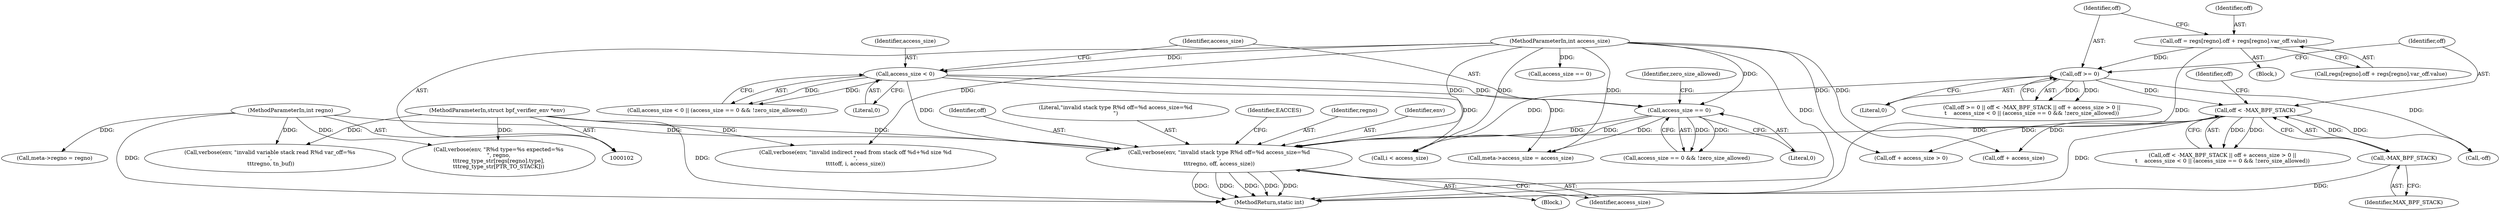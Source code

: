 digraph "0_linux_ea25f914dc164c8d56b36147ecc86bc65f83c469@pointer" {
"1000233" [label="(Call,verbose(env, \"invalid stack type R%d off=%d access_size=%d\n\",\n\t\t\tregno, off, access_size))"];
"1000103" [label="(MethodParameterIn,struct bpf_verifier_env *env)"];
"1000104" [label="(MethodParameterIn,int regno)"];
"1000208" [label="(Call,off >= 0)"];
"1000191" [label="(Call,off = regs[regno].off + regs[regno].var_off.value)"];
"1000212" [label="(Call,off < -MAX_BPF_STACK)"];
"1000214" [label="(Call,-MAX_BPF_STACK)"];
"1000227" [label="(Call,access_size == 0)"];
"1000223" [label="(Call,access_size < 0)"];
"1000105" [label="(MethodParameterIn,int access_size)"];
"1000337" [label="(MethodReturn,static int)"];
"1000226" [label="(Call,access_size == 0 && !zero_size_allowed)"];
"1000228" [label="(Identifier,access_size)"];
"1000138" [label="(Call,access_size == 0)"];
"1000237" [label="(Identifier,off)"];
"1000105" [label="(MethodParameterIn,int access_size)"];
"1000183" [label="(Call,verbose(env, \"invalid variable stack read R%d var_off=%s\n\",\n \t\t\tregno, tn_buf))"];
"1000235" [label="(Literal,\"invalid stack type R%d off=%d access_size=%d\n\")"];
"1000103" [label="(MethodParameterIn,struct bpf_verifier_env *env)"];
"1000108" [label="(Block,)"];
"1000227" [label="(Call,access_size == 0)"];
"1000251" [label="(Call,-off)"];
"1000270" [label="(Call,meta->access_size = access_size)"];
"1000223" [label="(Call,access_size < 0)"];
"1000192" [label="(Identifier,off)"];
"1000233" [label="(Call,verbose(env, \"invalid stack type R%d off=%d access_size=%d\n\",\n\t\t\tregno, off, access_size))"];
"1000219" [label="(Identifier,off)"];
"1000147" [label="(Call,verbose(env, \"R%d type=%s expected=%s\n\", regno,\n\t\t\treg_type_str[regs[regno].type],\n\t\t\treg_type_str[PTR_TO_STACK]))"];
"1000232" [label="(Block,)"];
"1000209" [label="(Identifier,off)"];
"1000275" [label="(Call,meta->regno = regno)"];
"1000222" [label="(Call,access_size < 0 || (access_size == 0 && !zero_size_allowed))"];
"1000229" [label="(Literal,0)"];
"1000211" [label="(Call,off < -MAX_BPF_STACK || off + access_size > 0 ||\n\t    access_size < 0 || (access_size == 0 && !zero_size_allowed))"];
"1000104" [label="(MethodParameterIn,int regno)"];
"1000193" [label="(Call,regs[regno].off + regs[regno].var_off.value)"];
"1000326" [label="(Call,verbose(env, \"invalid indirect read from stack off %d+%d size %d\n\",\n\t\t\t\toff, i, access_size))"];
"1000207" [label="(Call,off >= 0 || off < -MAX_BPF_STACK || off + access_size > 0 ||\n\t    access_size < 0 || (access_size == 0 && !zero_size_allowed))"];
"1000238" [label="(Identifier,access_size)"];
"1000225" [label="(Literal,0)"];
"1000241" [label="(Identifier,EACCES)"];
"1000231" [label="(Identifier,zero_size_allowed)"];
"1000212" [label="(Call,off < -MAX_BPF_STACK)"];
"1000214" [label="(Call,-MAX_BPF_STACK)"];
"1000236" [label="(Identifier,regno)"];
"1000234" [label="(Identifier,env)"];
"1000217" [label="(Call,off + access_size > 0)"];
"1000191" [label="(Call,off = regs[regno].off + regs[regno].var_off.value)"];
"1000224" [label="(Identifier,access_size)"];
"1000286" [label="(Call,i < access_size)"];
"1000208" [label="(Call,off >= 0)"];
"1000218" [label="(Call,off + access_size)"];
"1000213" [label="(Identifier,off)"];
"1000210" [label="(Literal,0)"];
"1000215" [label="(Identifier,MAX_BPF_STACK)"];
"1000233" -> "1000232"  [label="AST: "];
"1000233" -> "1000238"  [label="CFG: "];
"1000234" -> "1000233"  [label="AST: "];
"1000235" -> "1000233"  [label="AST: "];
"1000236" -> "1000233"  [label="AST: "];
"1000237" -> "1000233"  [label="AST: "];
"1000238" -> "1000233"  [label="AST: "];
"1000241" -> "1000233"  [label="CFG: "];
"1000233" -> "1000337"  [label="DDG: "];
"1000233" -> "1000337"  [label="DDG: "];
"1000233" -> "1000337"  [label="DDG: "];
"1000233" -> "1000337"  [label="DDG: "];
"1000233" -> "1000337"  [label="DDG: "];
"1000103" -> "1000233"  [label="DDG: "];
"1000104" -> "1000233"  [label="DDG: "];
"1000208" -> "1000233"  [label="DDG: "];
"1000212" -> "1000233"  [label="DDG: "];
"1000227" -> "1000233"  [label="DDG: "];
"1000223" -> "1000233"  [label="DDG: "];
"1000105" -> "1000233"  [label="DDG: "];
"1000103" -> "1000102"  [label="AST: "];
"1000103" -> "1000337"  [label="DDG: "];
"1000103" -> "1000147"  [label="DDG: "];
"1000103" -> "1000183"  [label="DDG: "];
"1000103" -> "1000326"  [label="DDG: "];
"1000104" -> "1000102"  [label="AST: "];
"1000104" -> "1000337"  [label="DDG: "];
"1000104" -> "1000147"  [label="DDG: "];
"1000104" -> "1000183"  [label="DDG: "];
"1000104" -> "1000275"  [label="DDG: "];
"1000208" -> "1000207"  [label="AST: "];
"1000208" -> "1000210"  [label="CFG: "];
"1000209" -> "1000208"  [label="AST: "];
"1000210" -> "1000208"  [label="AST: "];
"1000213" -> "1000208"  [label="CFG: "];
"1000207" -> "1000208"  [label="CFG: "];
"1000208" -> "1000207"  [label="DDG: "];
"1000208" -> "1000207"  [label="DDG: "];
"1000191" -> "1000208"  [label="DDG: "];
"1000208" -> "1000212"  [label="DDG: "];
"1000208" -> "1000251"  [label="DDG: "];
"1000191" -> "1000108"  [label="AST: "];
"1000191" -> "1000193"  [label="CFG: "];
"1000192" -> "1000191"  [label="AST: "];
"1000193" -> "1000191"  [label="AST: "];
"1000209" -> "1000191"  [label="CFG: "];
"1000191" -> "1000337"  [label="DDG: "];
"1000212" -> "1000211"  [label="AST: "];
"1000212" -> "1000214"  [label="CFG: "];
"1000213" -> "1000212"  [label="AST: "];
"1000214" -> "1000212"  [label="AST: "];
"1000219" -> "1000212"  [label="CFG: "];
"1000211" -> "1000212"  [label="CFG: "];
"1000212" -> "1000337"  [label="DDG: "];
"1000212" -> "1000211"  [label="DDG: "];
"1000212" -> "1000211"  [label="DDG: "];
"1000214" -> "1000212"  [label="DDG: "];
"1000212" -> "1000217"  [label="DDG: "];
"1000212" -> "1000218"  [label="DDG: "];
"1000212" -> "1000251"  [label="DDG: "];
"1000214" -> "1000215"  [label="CFG: "];
"1000215" -> "1000214"  [label="AST: "];
"1000214" -> "1000337"  [label="DDG: "];
"1000227" -> "1000226"  [label="AST: "];
"1000227" -> "1000229"  [label="CFG: "];
"1000228" -> "1000227"  [label="AST: "];
"1000229" -> "1000227"  [label="AST: "];
"1000231" -> "1000227"  [label="CFG: "];
"1000226" -> "1000227"  [label="CFG: "];
"1000227" -> "1000226"  [label="DDG: "];
"1000227" -> "1000226"  [label="DDG: "];
"1000223" -> "1000227"  [label="DDG: "];
"1000105" -> "1000227"  [label="DDG: "];
"1000227" -> "1000270"  [label="DDG: "];
"1000227" -> "1000286"  [label="DDG: "];
"1000223" -> "1000222"  [label="AST: "];
"1000223" -> "1000225"  [label="CFG: "];
"1000224" -> "1000223"  [label="AST: "];
"1000225" -> "1000223"  [label="AST: "];
"1000228" -> "1000223"  [label="CFG: "];
"1000222" -> "1000223"  [label="CFG: "];
"1000223" -> "1000222"  [label="DDG: "];
"1000223" -> "1000222"  [label="DDG: "];
"1000105" -> "1000223"  [label="DDG: "];
"1000223" -> "1000270"  [label="DDG: "];
"1000223" -> "1000286"  [label="DDG: "];
"1000105" -> "1000102"  [label="AST: "];
"1000105" -> "1000337"  [label="DDG: "];
"1000105" -> "1000138"  [label="DDG: "];
"1000105" -> "1000217"  [label="DDG: "];
"1000105" -> "1000218"  [label="DDG: "];
"1000105" -> "1000270"  [label="DDG: "];
"1000105" -> "1000286"  [label="DDG: "];
"1000105" -> "1000326"  [label="DDG: "];
}
